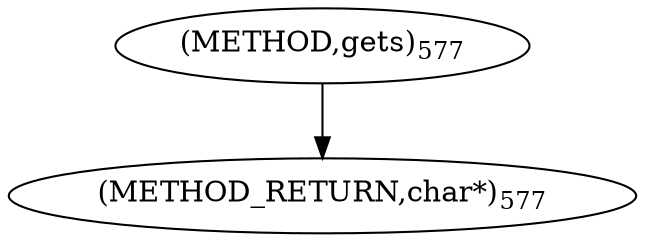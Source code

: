digraph "gets" {  
"2624" [label = <(METHOD,gets)<SUB>577</SUB>> ]
"2626" [label = <(METHOD_RETURN,char*)<SUB>577</SUB>> ]
  "2624" -> "2626" 
}
